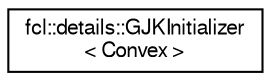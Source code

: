 digraph "Graphical Class Hierarchy"
{
  edge [fontname="FreeSans",fontsize="10",labelfontname="FreeSans",labelfontsize="10"];
  node [fontname="FreeSans",fontsize="10",shape=record];
  rankdir="LR";
  Node1 [label="fcl::details::GJKInitializer\l\< Convex \>",height=0.2,width=0.4,color="black", fillcolor="white", style="filled",URL="$a00059.html",tooltip="initialize GJK Convex "];
}
